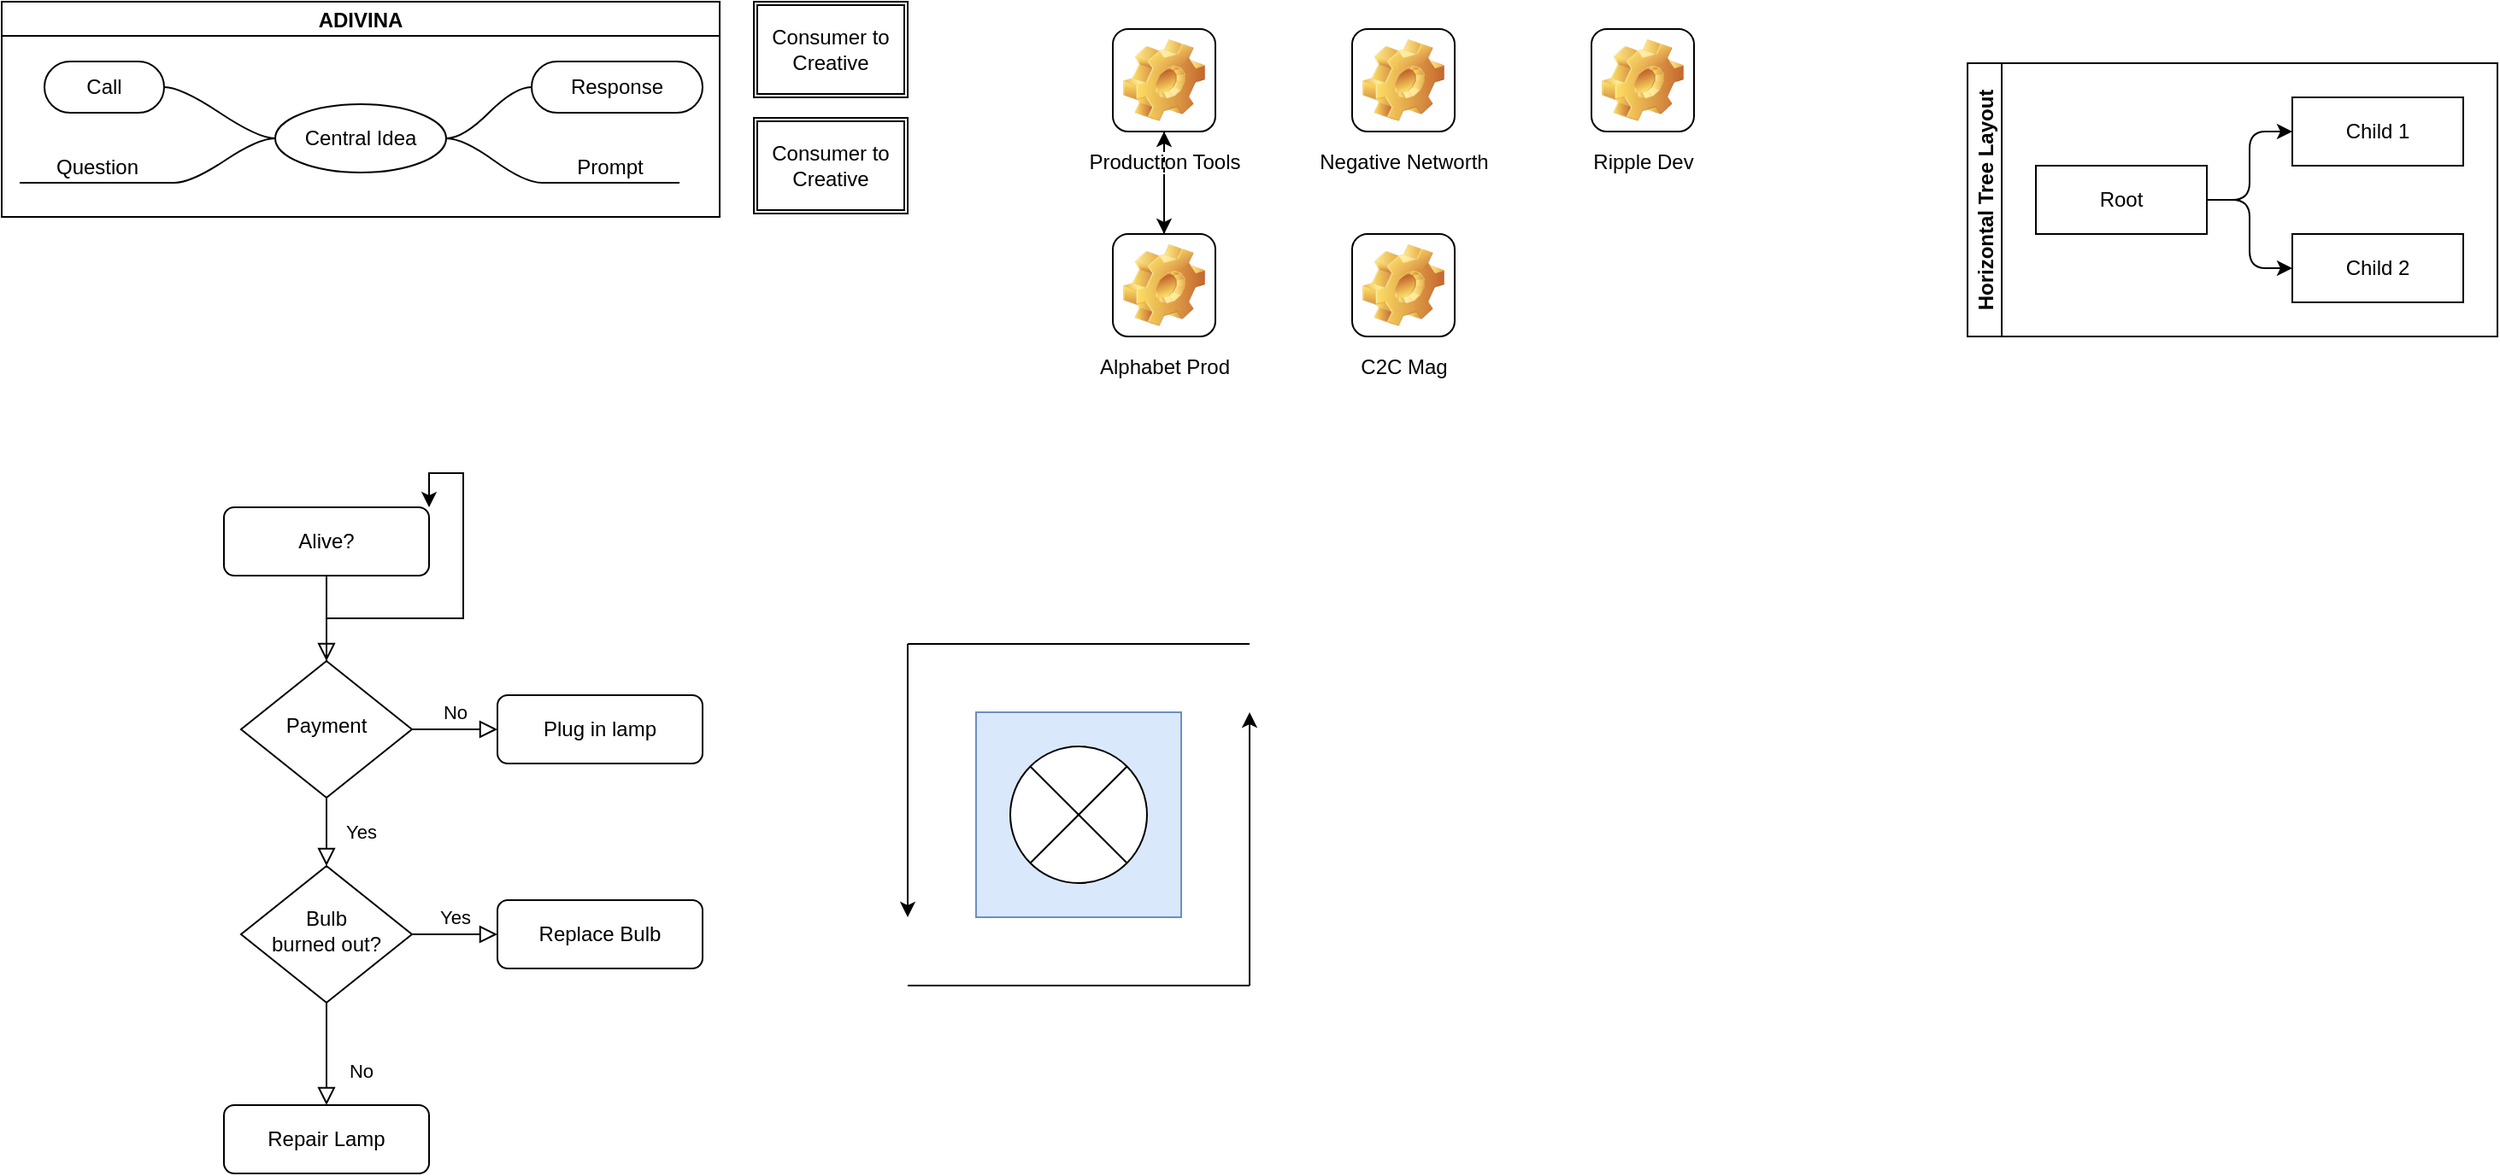 <mxfile version="22.1.16" type="github">
  <diagram id="C5RBs43oDa-KdzZeNtuy" name="Page-1">
    <mxGraphModel dx="1097" dy="1818" grid="1" gridSize="10" guides="1" tooltips="1" connect="1" arrows="1" fold="1" page="1" pageScale="1" pageWidth="827" pageHeight="1169" math="0" shadow="0">
      <root>
        <mxCell id="WIyWlLk6GJQsqaUBKTNV-0" />
        <mxCell id="WIyWlLk6GJQsqaUBKTNV-1" parent="WIyWlLk6GJQsqaUBKTNV-0" />
        <mxCell id="WIyWlLk6GJQsqaUBKTNV-2" value="" style="rounded=0;html=1;jettySize=auto;orthogonalLoop=1;fontSize=11;endArrow=block;endFill=0;endSize=8;strokeWidth=1;shadow=0;labelBackgroundColor=none;edgeStyle=orthogonalEdgeStyle;" parent="WIyWlLk6GJQsqaUBKTNV-1" source="WIyWlLk6GJQsqaUBKTNV-3" target="WIyWlLk6GJQsqaUBKTNV-6" edge="1">
          <mxGeometry relative="1" as="geometry" />
        </mxCell>
        <mxCell id="WIyWlLk6GJQsqaUBKTNV-3" value="Alive?" style="rounded=1;whiteSpace=wrap;html=1;fontSize=12;glass=0;strokeWidth=1;shadow=0;" parent="WIyWlLk6GJQsqaUBKTNV-1" vertex="1">
          <mxGeometry x="160" y="80" width="120" height="40" as="geometry" />
        </mxCell>
        <mxCell id="WIyWlLk6GJQsqaUBKTNV-4" value="Yes" style="rounded=0;html=1;jettySize=auto;orthogonalLoop=1;fontSize=11;endArrow=block;endFill=0;endSize=8;strokeWidth=1;shadow=0;labelBackgroundColor=none;edgeStyle=orthogonalEdgeStyle;" parent="WIyWlLk6GJQsqaUBKTNV-1" source="WIyWlLk6GJQsqaUBKTNV-6" target="WIyWlLk6GJQsqaUBKTNV-10" edge="1">
          <mxGeometry y="20" relative="1" as="geometry">
            <mxPoint as="offset" />
          </mxGeometry>
        </mxCell>
        <mxCell id="WIyWlLk6GJQsqaUBKTNV-5" value="No" style="edgeStyle=orthogonalEdgeStyle;rounded=0;html=1;jettySize=auto;orthogonalLoop=1;fontSize=11;endArrow=block;endFill=0;endSize=8;strokeWidth=1;shadow=0;labelBackgroundColor=none;" parent="WIyWlLk6GJQsqaUBKTNV-1" source="WIyWlLk6GJQsqaUBKTNV-6" target="WIyWlLk6GJQsqaUBKTNV-7" edge="1">
          <mxGeometry y="10" relative="1" as="geometry">
            <mxPoint as="offset" />
          </mxGeometry>
        </mxCell>
        <mxCell id="N-btWti54OIcFSEPi2-0-6" style="edgeStyle=orthogonalEdgeStyle;rounded=0;orthogonalLoop=1;jettySize=auto;html=1;exitX=0.5;exitY=0;exitDx=0;exitDy=0;entryX=1;entryY=0;entryDx=0;entryDy=0;" edge="1" parent="WIyWlLk6GJQsqaUBKTNV-1" source="WIyWlLk6GJQsqaUBKTNV-6" target="WIyWlLk6GJQsqaUBKTNV-3">
          <mxGeometry relative="1" as="geometry">
            <mxPoint x="350" y="120" as="targetPoint" />
          </mxGeometry>
        </mxCell>
        <mxCell id="WIyWlLk6GJQsqaUBKTNV-6" value="Payment" style="rhombus;whiteSpace=wrap;html=1;shadow=0;fontFamily=Helvetica;fontSize=12;align=center;strokeWidth=1;spacing=6;spacingTop=-4;" parent="WIyWlLk6GJQsqaUBKTNV-1" vertex="1">
          <mxGeometry x="170" y="170" width="100" height="80" as="geometry" />
        </mxCell>
        <mxCell id="WIyWlLk6GJQsqaUBKTNV-7" value="Plug in lamp" style="rounded=1;whiteSpace=wrap;html=1;fontSize=12;glass=0;strokeWidth=1;shadow=0;" parent="WIyWlLk6GJQsqaUBKTNV-1" vertex="1">
          <mxGeometry x="320" y="190" width="120" height="40" as="geometry" />
        </mxCell>
        <mxCell id="WIyWlLk6GJQsqaUBKTNV-8" value="No" style="rounded=0;html=1;jettySize=auto;orthogonalLoop=1;fontSize=11;endArrow=block;endFill=0;endSize=8;strokeWidth=1;shadow=0;labelBackgroundColor=none;edgeStyle=orthogonalEdgeStyle;" parent="WIyWlLk6GJQsqaUBKTNV-1" source="WIyWlLk6GJQsqaUBKTNV-10" target="WIyWlLk6GJQsqaUBKTNV-11" edge="1">
          <mxGeometry x="0.333" y="20" relative="1" as="geometry">
            <mxPoint as="offset" />
          </mxGeometry>
        </mxCell>
        <mxCell id="WIyWlLk6GJQsqaUBKTNV-9" value="Yes" style="edgeStyle=orthogonalEdgeStyle;rounded=0;html=1;jettySize=auto;orthogonalLoop=1;fontSize=11;endArrow=block;endFill=0;endSize=8;strokeWidth=1;shadow=0;labelBackgroundColor=none;" parent="WIyWlLk6GJQsqaUBKTNV-1" source="WIyWlLk6GJQsqaUBKTNV-10" target="WIyWlLk6GJQsqaUBKTNV-12" edge="1">
          <mxGeometry y="10" relative="1" as="geometry">
            <mxPoint as="offset" />
          </mxGeometry>
        </mxCell>
        <mxCell id="WIyWlLk6GJQsqaUBKTNV-10" value="Bulb&lt;br&gt;burned out?" style="rhombus;whiteSpace=wrap;html=1;shadow=0;fontFamily=Helvetica;fontSize=12;align=center;strokeWidth=1;spacing=6;spacingTop=-4;" parent="WIyWlLk6GJQsqaUBKTNV-1" vertex="1">
          <mxGeometry x="170" y="290" width="100" height="80" as="geometry" />
        </mxCell>
        <mxCell id="WIyWlLk6GJQsqaUBKTNV-11" value="Repair Lamp" style="rounded=1;whiteSpace=wrap;html=1;fontSize=12;glass=0;strokeWidth=1;shadow=0;" parent="WIyWlLk6GJQsqaUBKTNV-1" vertex="1">
          <mxGeometry x="160" y="430" width="120" height="40" as="geometry" />
        </mxCell>
        <mxCell id="WIyWlLk6GJQsqaUBKTNV-12" value="Replace Bulb" style="rounded=1;whiteSpace=wrap;html=1;fontSize=12;glass=0;strokeWidth=1;shadow=0;" parent="WIyWlLk6GJQsqaUBKTNV-1" vertex="1">
          <mxGeometry x="320" y="310" width="120" height="40" as="geometry" />
        </mxCell>
        <mxCell id="N-btWti54OIcFSEPi2-0-0" value="" style="whiteSpace=wrap;html=1;aspect=fixed;fillColor=#dae8fc;strokeColor=#6c8ebf;" vertex="1" parent="WIyWlLk6GJQsqaUBKTNV-1">
          <mxGeometry x="600" y="200" width="120" height="120" as="geometry" />
        </mxCell>
        <mxCell id="N-btWti54OIcFSEPi2-0-2" value="" style="endArrow=classic;html=1;rounded=0;" edge="1" parent="WIyWlLk6GJQsqaUBKTNV-1">
          <mxGeometry width="50" height="50" relative="1" as="geometry">
            <mxPoint x="760" y="360" as="sourcePoint" />
            <mxPoint x="760" y="200" as="targetPoint" />
          </mxGeometry>
        </mxCell>
        <mxCell id="N-btWti54OIcFSEPi2-0-3" value="" style="endArrow=classic;html=1;rounded=0;" edge="1" parent="WIyWlLk6GJQsqaUBKTNV-1">
          <mxGeometry width="50" height="50" relative="1" as="geometry">
            <mxPoint x="560" y="160" as="sourcePoint" />
            <mxPoint x="560" y="320" as="targetPoint" />
          </mxGeometry>
        </mxCell>
        <mxCell id="N-btWti54OIcFSEPi2-0-4" value="" style="endArrow=none;html=1;rounded=0;" edge="1" parent="WIyWlLk6GJQsqaUBKTNV-1">
          <mxGeometry width="50" height="50" relative="1" as="geometry">
            <mxPoint x="560" y="360" as="sourcePoint" />
            <mxPoint x="760" y="360" as="targetPoint" />
          </mxGeometry>
        </mxCell>
        <mxCell id="N-btWti54OIcFSEPi2-0-5" value="" style="endArrow=none;html=1;rounded=0;" edge="1" parent="WIyWlLk6GJQsqaUBKTNV-1">
          <mxGeometry width="50" height="50" relative="1" as="geometry">
            <mxPoint x="560" y="160" as="sourcePoint" />
            <mxPoint x="760" y="160" as="targetPoint" />
          </mxGeometry>
        </mxCell>
        <mxCell id="N-btWti54OIcFSEPi2-0-12" value="ADIVINA" style="swimlane;startSize=20;horizontal=1;containerType=tree;" vertex="1" parent="WIyWlLk6GJQsqaUBKTNV-1">
          <mxGeometry x="30" y="-216" width="420" height="126" as="geometry" />
        </mxCell>
        <mxCell id="N-btWti54OIcFSEPi2-0-13" value="" style="edgeStyle=entityRelationEdgeStyle;startArrow=none;endArrow=none;segment=10;curved=1;sourcePerimeterSpacing=0;targetPerimeterSpacing=0;rounded=0;" edge="1" parent="N-btWti54OIcFSEPi2-0-12" source="N-btWti54OIcFSEPi2-0-17" target="N-btWti54OIcFSEPi2-0-18">
          <mxGeometry relative="1" as="geometry" />
        </mxCell>
        <mxCell id="N-btWti54OIcFSEPi2-0-14" value="" style="edgeStyle=entityRelationEdgeStyle;startArrow=none;endArrow=none;segment=10;curved=1;sourcePerimeterSpacing=0;targetPerimeterSpacing=0;rounded=0;" edge="1" parent="N-btWti54OIcFSEPi2-0-12" source="N-btWti54OIcFSEPi2-0-17" target="N-btWti54OIcFSEPi2-0-19">
          <mxGeometry relative="1" as="geometry" />
        </mxCell>
        <mxCell id="N-btWti54OIcFSEPi2-0-15" value="" style="edgeStyle=entityRelationEdgeStyle;startArrow=none;endArrow=none;segment=10;curved=1;sourcePerimeterSpacing=0;targetPerimeterSpacing=0;rounded=0;" edge="1" parent="N-btWti54OIcFSEPi2-0-12" source="N-btWti54OIcFSEPi2-0-17" target="N-btWti54OIcFSEPi2-0-20">
          <mxGeometry relative="1" as="geometry" />
        </mxCell>
        <mxCell id="N-btWti54OIcFSEPi2-0-16" value="" style="edgeStyle=entityRelationEdgeStyle;startArrow=none;endArrow=none;segment=10;curved=1;sourcePerimeterSpacing=0;targetPerimeterSpacing=0;rounded=0;" edge="1" parent="N-btWti54OIcFSEPi2-0-12" source="N-btWti54OIcFSEPi2-0-17" target="N-btWti54OIcFSEPi2-0-21">
          <mxGeometry relative="1" as="geometry" />
        </mxCell>
        <mxCell id="N-btWti54OIcFSEPi2-0-17" value="Central Idea" style="ellipse;whiteSpace=wrap;html=1;align=center;treeFolding=1;treeMoving=1;newEdgeStyle={&quot;edgeStyle&quot;:&quot;entityRelationEdgeStyle&quot;,&quot;startArrow&quot;:&quot;none&quot;,&quot;endArrow&quot;:&quot;none&quot;,&quot;segment&quot;:10,&quot;curved&quot;:1,&quot;sourcePerimeterSpacing&quot;:0,&quot;targetPerimeterSpacing&quot;:0};" vertex="1" parent="N-btWti54OIcFSEPi2-0-12">
          <mxGeometry x="160" y="60" width="100" height="40" as="geometry" />
        </mxCell>
        <mxCell id="N-btWti54OIcFSEPi2-0-18" value="Response" style="whiteSpace=wrap;html=1;rounded=1;arcSize=50;align=center;verticalAlign=middle;strokeWidth=1;autosize=1;spacing=4;treeFolding=1;treeMoving=1;newEdgeStyle={&quot;edgeStyle&quot;:&quot;entityRelationEdgeStyle&quot;,&quot;startArrow&quot;:&quot;none&quot;,&quot;endArrow&quot;:&quot;none&quot;,&quot;segment&quot;:10,&quot;curved&quot;:1,&quot;sourcePerimeterSpacing&quot;:0,&quot;targetPerimeterSpacing&quot;:0};" vertex="1" parent="N-btWti54OIcFSEPi2-0-12">
          <mxGeometry x="310" y="35" width="100" height="30" as="geometry" />
        </mxCell>
        <mxCell id="N-btWti54OIcFSEPi2-0-19" value="Prompt" style="whiteSpace=wrap;html=1;shape=partialRectangle;top=0;left=0;bottom=1;right=0;points=[[0,1],[1,1]];fillColor=none;align=center;verticalAlign=bottom;routingCenterY=0.5;snapToPoint=1;autosize=1;treeFolding=1;treeMoving=1;newEdgeStyle={&quot;edgeStyle&quot;:&quot;entityRelationEdgeStyle&quot;,&quot;startArrow&quot;:&quot;none&quot;,&quot;endArrow&quot;:&quot;none&quot;,&quot;segment&quot;:10,&quot;curved&quot;:1,&quot;sourcePerimeterSpacing&quot;:0,&quot;targetPerimeterSpacing&quot;:0};" vertex="1" parent="N-btWti54OIcFSEPi2-0-12">
          <mxGeometry x="316" y="76" width="80" height="30" as="geometry" />
        </mxCell>
        <mxCell id="N-btWti54OIcFSEPi2-0-20" value="Call" style="whiteSpace=wrap;html=1;rounded=1;arcSize=50;align=center;verticalAlign=middle;strokeWidth=1;autosize=1;spacing=4;treeFolding=1;treeMoving=1;newEdgeStyle={&quot;edgeStyle&quot;:&quot;entityRelationEdgeStyle&quot;,&quot;startArrow&quot;:&quot;none&quot;,&quot;endArrow&quot;:&quot;none&quot;,&quot;segment&quot;:10,&quot;curved&quot;:1,&quot;sourcePerimeterSpacing&quot;:0,&quot;targetPerimeterSpacing&quot;:0};" vertex="1" parent="N-btWti54OIcFSEPi2-0-12">
          <mxGeometry x="25" y="35" width="70" height="30" as="geometry" />
        </mxCell>
        <mxCell id="N-btWti54OIcFSEPi2-0-21" value="Question" style="whiteSpace=wrap;html=1;shape=partialRectangle;top=0;left=0;bottom=1;right=0;points=[[0,1],[1,1]];fillColor=none;align=center;verticalAlign=bottom;routingCenterY=0.5;snapToPoint=1;autosize=1;treeFolding=1;treeMoving=1;newEdgeStyle={&quot;edgeStyle&quot;:&quot;entityRelationEdgeStyle&quot;,&quot;startArrow&quot;:&quot;none&quot;,&quot;endArrow&quot;:&quot;none&quot;,&quot;segment&quot;:10,&quot;curved&quot;:1,&quot;sourcePerimeterSpacing&quot;:0,&quot;targetPerimeterSpacing&quot;:0};" vertex="1" parent="N-btWti54OIcFSEPi2-0-12">
          <mxGeometry x="11" y="76" width="90" height="30" as="geometry" />
        </mxCell>
        <mxCell id="N-btWti54OIcFSEPi2-0-42" style="edgeStyle=orthogonalEdgeStyle;rounded=0;orthogonalLoop=1;jettySize=auto;html=1;" edge="1" parent="WIyWlLk6GJQsqaUBKTNV-1" source="N-btWti54OIcFSEPi2-0-23" target="N-btWti54OIcFSEPi2-0-30">
          <mxGeometry relative="1" as="geometry" />
        </mxCell>
        <object label="Production Tools" Production_Tools="" id="N-btWti54OIcFSEPi2-0-23">
          <mxCell style="icon;html=1;image=img/clipart/Gear_128x128.png" vertex="1" parent="WIyWlLk6GJQsqaUBKTNV-1">
            <mxGeometry x="680" y="-200" width="60" height="60" as="geometry" />
          </mxCell>
        </object>
        <mxCell id="N-btWti54OIcFSEPi2-0-25" value="Consumer to Creative" style="shape=ext;double=1;rounded=0;whiteSpace=wrap;html=1;" vertex="1" parent="WIyWlLk6GJQsqaUBKTNV-1">
          <mxGeometry x="470" y="-216" width="90" height="56" as="geometry" />
        </mxCell>
        <mxCell id="N-btWti54OIcFSEPi2-0-26" value="Consumer to Creative" style="shape=ext;double=1;rounded=0;whiteSpace=wrap;html=1;" vertex="1" parent="WIyWlLk6GJQsqaUBKTNV-1">
          <mxGeometry x="470" y="-148" width="90" height="56" as="geometry" />
        </mxCell>
        <mxCell id="N-btWti54OIcFSEPi2-0-28" value="Negative Networth" style="icon;html=1;image=img/clipart/Gear_128x128.png" vertex="1" parent="WIyWlLk6GJQsqaUBKTNV-1">
          <mxGeometry x="820" y="-200" width="60" height="60" as="geometry" />
        </mxCell>
        <mxCell id="N-btWti54OIcFSEPi2-0-41" value="" style="edgeStyle=orthogonalEdgeStyle;rounded=0;orthogonalLoop=1;jettySize=auto;html=1;dashed=1;" edge="1" parent="WIyWlLk6GJQsqaUBKTNV-1" source="N-btWti54OIcFSEPi2-0-30" target="N-btWti54OIcFSEPi2-0-23">
          <mxGeometry relative="1" as="geometry" />
        </mxCell>
        <object label="Alphabet Prod&lt;br&gt;" Production_Tools="" id="N-btWti54OIcFSEPi2-0-30">
          <mxCell style="icon;html=1;image=img/clipart/Gear_128x128.png" vertex="1" parent="WIyWlLk6GJQsqaUBKTNV-1">
            <mxGeometry x="680" y="-80" width="60" height="60" as="geometry" />
          </mxCell>
        </object>
        <object label="C2C Mag" Production_Tools="" id="N-btWti54OIcFSEPi2-0-33">
          <mxCell style="icon;html=1;image=img/clipart/Gear_128x128.png" vertex="1" parent="WIyWlLk6GJQsqaUBKTNV-1">
            <mxGeometry x="820" y="-80" width="60" height="60" as="geometry" />
          </mxCell>
        </object>
        <mxCell id="N-btWti54OIcFSEPi2-0-51" value="Ripple Dev" style="icon;html=1;image=img/clipart/Gear_128x128.png" vertex="1" parent="WIyWlLk6GJQsqaUBKTNV-1">
          <mxGeometry x="960" y="-200" width="60" height="60" as="geometry" />
        </mxCell>
        <mxCell id="N-btWti54OIcFSEPi2-0-53" value="" style="shape=sumEllipse;perimeter=ellipsePerimeter;whiteSpace=wrap;html=1;backgroundOutline=1;" vertex="1" parent="WIyWlLk6GJQsqaUBKTNV-1">
          <mxGeometry x="620" y="220" width="80" height="80" as="geometry" />
        </mxCell>
        <mxCell id="N-btWti54OIcFSEPi2-0-55" value="Horizontal Tree Layout" style="swimlane;startSize=20;horizontal=0;childLayout=treeLayout;horizontalTree=1;resizable=0;containerType=tree;fontSize=12;" vertex="1" parent="WIyWlLk6GJQsqaUBKTNV-1">
          <mxGeometry x="1180" y="-180" width="310" height="160" as="geometry" />
        </mxCell>
        <mxCell id="N-btWti54OIcFSEPi2-0-56" value="Root" style="whiteSpace=wrap;html=1;" vertex="1" parent="N-btWti54OIcFSEPi2-0-55">
          <mxGeometry x="40" y="60" width="100" height="40" as="geometry" />
        </mxCell>
        <mxCell id="N-btWti54OIcFSEPi2-0-57" value="Child 1" style="whiteSpace=wrap;html=1;" vertex="1" parent="N-btWti54OIcFSEPi2-0-55">
          <mxGeometry x="190" y="20" width="100" height="40" as="geometry" />
        </mxCell>
        <mxCell id="N-btWti54OIcFSEPi2-0-58" value="" style="edgeStyle=elbowEdgeStyle;elbow=horizontal;html=1;rounded=1;curved=0;sourcePerimeterSpacing=0;targetPerimeterSpacing=0;startSize=6;endSize=6;" edge="1" parent="N-btWti54OIcFSEPi2-0-55" source="N-btWti54OIcFSEPi2-0-56" target="N-btWti54OIcFSEPi2-0-57">
          <mxGeometry relative="1" as="geometry" />
        </mxCell>
        <mxCell id="N-btWti54OIcFSEPi2-0-59" value="Child 2" style="whiteSpace=wrap;html=1;" vertex="1" parent="N-btWti54OIcFSEPi2-0-55">
          <mxGeometry x="190" y="100" width="100" height="40" as="geometry" />
        </mxCell>
        <mxCell id="N-btWti54OIcFSEPi2-0-60" value="" style="edgeStyle=elbowEdgeStyle;elbow=horizontal;html=1;rounded=1;curved=0;sourcePerimeterSpacing=0;targetPerimeterSpacing=0;startSize=6;endSize=6;" edge="1" parent="N-btWti54OIcFSEPi2-0-55" source="N-btWti54OIcFSEPi2-0-56" target="N-btWti54OIcFSEPi2-0-59">
          <mxGeometry relative="1" as="geometry" />
        </mxCell>
      </root>
    </mxGraphModel>
  </diagram>
</mxfile>
